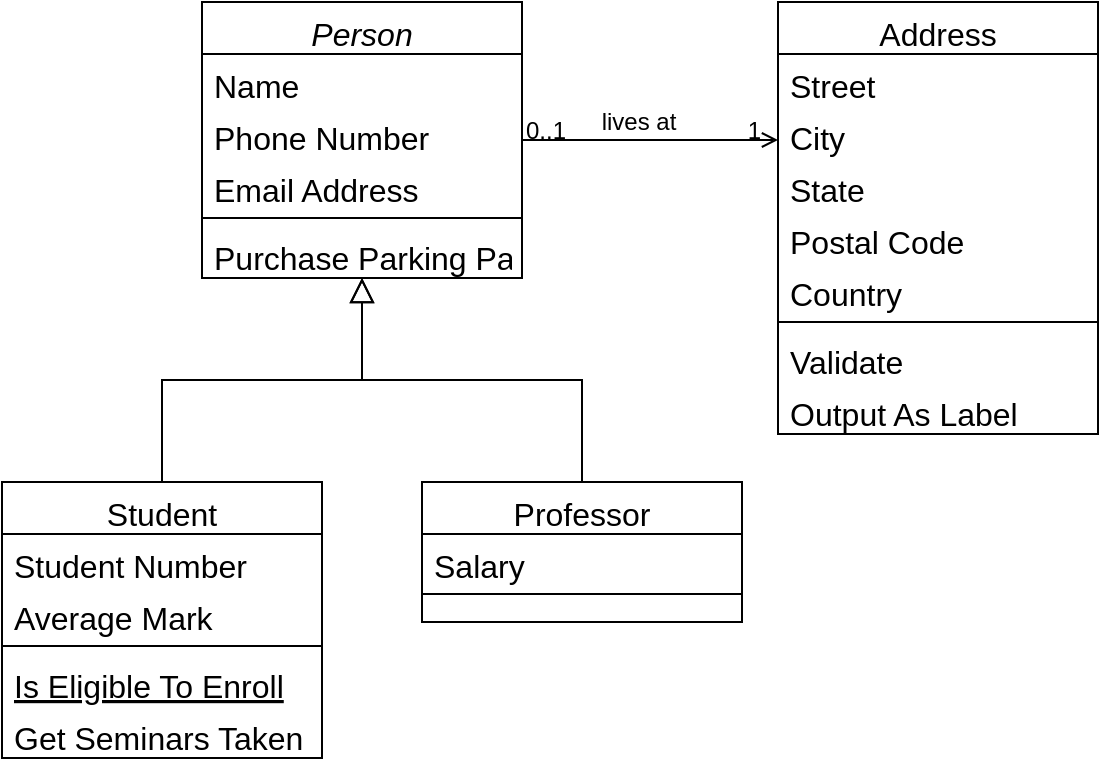 <mxfile version="20.6.0" type="github">
  <diagram name="Page-1" id="e7e014a7-5840-1c2e-5031-d8a46d1fe8dd">
    <mxGraphModel dx="1252" dy="632" grid="1" gridSize="10" guides="1" tooltips="1" connect="1" arrows="1" fold="1" page="1" pageScale="1" pageWidth="1169" pageHeight="826" background="none" math="0" shadow="0">
      <root>
        <mxCell id="0" />
        <mxCell id="1" parent="0" />
        <mxCell id="zlYHnbdE88Yph1_m9OO4-41" value="Person" style="swimlane;fontStyle=2;align=center;verticalAlign=top;childLayout=stackLayout;horizontal=1;startSize=26;horizontalStack=0;resizeParent=1;resizeLast=0;collapsible=1;marginBottom=0;rounded=0;shadow=0;strokeWidth=1;fontSize=16;" vertex="1" parent="1">
          <mxGeometry x="411" y="224" width="160" height="138" as="geometry">
            <mxRectangle x="230" y="140" width="160" height="26" as="alternateBounds" />
          </mxGeometry>
        </mxCell>
        <mxCell id="zlYHnbdE88Yph1_m9OO4-42" value="Name" style="text;align=left;verticalAlign=top;spacingLeft=4;spacingRight=4;overflow=hidden;rotatable=0;points=[[0,0.5],[1,0.5]];portConstraint=eastwest;fontSize=16;" vertex="1" parent="zlYHnbdE88Yph1_m9OO4-41">
          <mxGeometry y="26" width="160" height="26" as="geometry" />
        </mxCell>
        <mxCell id="zlYHnbdE88Yph1_m9OO4-43" value="Phone Number" style="text;align=left;verticalAlign=top;spacingLeft=4;spacingRight=4;overflow=hidden;rotatable=0;points=[[0,0.5],[1,0.5]];portConstraint=eastwest;rounded=0;shadow=0;html=0;fontSize=16;" vertex="1" parent="zlYHnbdE88Yph1_m9OO4-41">
          <mxGeometry y="52" width="160" height="26" as="geometry" />
        </mxCell>
        <mxCell id="zlYHnbdE88Yph1_m9OO4-44" value="Email Address" style="text;align=left;verticalAlign=top;spacingLeft=4;spacingRight=4;overflow=hidden;rotatable=0;points=[[0,0.5],[1,0.5]];portConstraint=eastwest;rounded=0;shadow=0;html=0;fontSize=16;" vertex="1" parent="zlYHnbdE88Yph1_m9OO4-41">
          <mxGeometry y="78" width="160" height="26" as="geometry" />
        </mxCell>
        <mxCell id="zlYHnbdE88Yph1_m9OO4-45" value="" style="line;html=1;strokeWidth=1;align=left;verticalAlign=middle;spacingTop=-1;spacingLeft=3;spacingRight=3;rotatable=0;labelPosition=right;points=[];portConstraint=eastwest;fontSize=16;" vertex="1" parent="zlYHnbdE88Yph1_m9OO4-41">
          <mxGeometry y="104" width="160" height="8" as="geometry" />
        </mxCell>
        <mxCell id="zlYHnbdE88Yph1_m9OO4-46" value="Purchase Parking Pass" style="text;align=left;verticalAlign=top;spacingLeft=4;spacingRight=4;overflow=hidden;rotatable=0;points=[[0,0.5],[1,0.5]];portConstraint=eastwest;fontSize=16;" vertex="1" parent="zlYHnbdE88Yph1_m9OO4-41">
          <mxGeometry y="112" width="160" height="26" as="geometry" />
        </mxCell>
        <mxCell id="zlYHnbdE88Yph1_m9OO4-47" value="Student" style="swimlane;fontStyle=0;align=center;verticalAlign=top;childLayout=stackLayout;horizontal=1;startSize=26;horizontalStack=0;resizeParent=1;resizeLast=0;collapsible=1;marginBottom=0;rounded=0;shadow=0;strokeWidth=1;fontSize=16;" vertex="1" parent="1">
          <mxGeometry x="311" y="464" width="160" height="138" as="geometry">
            <mxRectangle x="130" y="380" width="160" height="26" as="alternateBounds" />
          </mxGeometry>
        </mxCell>
        <mxCell id="zlYHnbdE88Yph1_m9OO4-48" value="Student Number" style="text;align=left;verticalAlign=top;spacingLeft=4;spacingRight=4;overflow=hidden;rotatable=0;points=[[0,0.5],[1,0.5]];portConstraint=eastwest;fontSize=16;" vertex="1" parent="zlYHnbdE88Yph1_m9OO4-47">
          <mxGeometry y="26" width="160" height="26" as="geometry" />
        </mxCell>
        <mxCell id="zlYHnbdE88Yph1_m9OO4-49" value="Average Mark" style="text;align=left;verticalAlign=top;spacingLeft=4;spacingRight=4;overflow=hidden;rotatable=0;points=[[0,0.5],[1,0.5]];portConstraint=eastwest;rounded=0;shadow=0;html=0;fontSize=16;" vertex="1" parent="zlYHnbdE88Yph1_m9OO4-47">
          <mxGeometry y="52" width="160" height="26" as="geometry" />
        </mxCell>
        <mxCell id="zlYHnbdE88Yph1_m9OO4-50" value="" style="line;html=1;strokeWidth=1;align=left;verticalAlign=middle;spacingTop=-1;spacingLeft=3;spacingRight=3;rotatable=0;labelPosition=right;points=[];portConstraint=eastwest;fontSize=16;" vertex="1" parent="zlYHnbdE88Yph1_m9OO4-47">
          <mxGeometry y="78" width="160" height="8" as="geometry" />
        </mxCell>
        <mxCell id="zlYHnbdE88Yph1_m9OO4-51" value="Is Eligible To Enroll" style="text;align=left;verticalAlign=top;spacingLeft=4;spacingRight=4;overflow=hidden;rotatable=0;points=[[0,0.5],[1,0.5]];portConstraint=eastwest;fontStyle=4;fontSize=16;" vertex="1" parent="zlYHnbdE88Yph1_m9OO4-47">
          <mxGeometry y="86" width="160" height="26" as="geometry" />
        </mxCell>
        <mxCell id="zlYHnbdE88Yph1_m9OO4-52" value="Get Seminars Taken" style="text;align=left;verticalAlign=top;spacingLeft=4;spacingRight=4;overflow=hidden;rotatable=0;points=[[0,0.5],[1,0.5]];portConstraint=eastwest;fontSize=16;" vertex="1" parent="zlYHnbdE88Yph1_m9OO4-47">
          <mxGeometry y="112" width="160" height="26" as="geometry" />
        </mxCell>
        <mxCell id="zlYHnbdE88Yph1_m9OO4-53" value="" style="endArrow=block;endSize=10;endFill=0;shadow=0;strokeWidth=1;rounded=0;edgeStyle=elbowEdgeStyle;elbow=vertical;fontSize=12;" edge="1" parent="1" source="zlYHnbdE88Yph1_m9OO4-47" target="zlYHnbdE88Yph1_m9OO4-41">
          <mxGeometry width="160" relative="1" as="geometry">
            <mxPoint x="391" y="307" as="sourcePoint" />
            <mxPoint x="391" y="307" as="targetPoint" />
          </mxGeometry>
        </mxCell>
        <mxCell id="zlYHnbdE88Yph1_m9OO4-54" value="Professor" style="swimlane;fontStyle=0;align=center;verticalAlign=top;childLayout=stackLayout;horizontal=1;startSize=26;horizontalStack=0;resizeParent=1;resizeLast=0;collapsible=1;marginBottom=0;rounded=0;shadow=0;strokeWidth=1;fontSize=16;" vertex="1" parent="1">
          <mxGeometry x="521" y="464" width="160" height="70" as="geometry">
            <mxRectangle x="340" y="380" width="170" height="26" as="alternateBounds" />
          </mxGeometry>
        </mxCell>
        <mxCell id="zlYHnbdE88Yph1_m9OO4-55" value="Salary" style="text;align=left;verticalAlign=top;spacingLeft=4;spacingRight=4;overflow=hidden;rotatable=0;points=[[0,0.5],[1,0.5]];portConstraint=eastwest;fontSize=16;" vertex="1" parent="zlYHnbdE88Yph1_m9OO4-54">
          <mxGeometry y="26" width="160" height="26" as="geometry" />
        </mxCell>
        <mxCell id="zlYHnbdE88Yph1_m9OO4-56" value="" style="line;html=1;strokeWidth=1;align=left;verticalAlign=middle;spacingTop=-1;spacingLeft=3;spacingRight=3;rotatable=0;labelPosition=right;points=[];portConstraint=eastwest;fontSize=16;" vertex="1" parent="zlYHnbdE88Yph1_m9OO4-54">
          <mxGeometry y="52" width="160" height="8" as="geometry" />
        </mxCell>
        <mxCell id="zlYHnbdE88Yph1_m9OO4-57" value="" style="endArrow=block;endSize=10;endFill=0;shadow=0;strokeWidth=1;rounded=0;edgeStyle=elbowEdgeStyle;elbow=vertical;fontSize=12;" edge="1" parent="1" source="zlYHnbdE88Yph1_m9OO4-54" target="zlYHnbdE88Yph1_m9OO4-41">
          <mxGeometry width="160" relative="1" as="geometry">
            <mxPoint x="401" y="477" as="sourcePoint" />
            <mxPoint x="501" y="375" as="targetPoint" />
          </mxGeometry>
        </mxCell>
        <mxCell id="zlYHnbdE88Yph1_m9OO4-58" value="Address" style="swimlane;fontStyle=0;align=center;verticalAlign=top;childLayout=stackLayout;horizontal=1;startSize=26;horizontalStack=0;resizeParent=1;resizeLast=0;collapsible=1;marginBottom=0;rounded=0;shadow=0;strokeWidth=1;fontSize=16;" vertex="1" parent="1">
          <mxGeometry x="699" y="224" width="160" height="216" as="geometry">
            <mxRectangle x="550" y="140" width="160" height="26" as="alternateBounds" />
          </mxGeometry>
        </mxCell>
        <mxCell id="zlYHnbdE88Yph1_m9OO4-59" value="Street" style="text;align=left;verticalAlign=top;spacingLeft=4;spacingRight=4;overflow=hidden;rotatable=0;points=[[0,0.5],[1,0.5]];portConstraint=eastwest;fontSize=16;" vertex="1" parent="zlYHnbdE88Yph1_m9OO4-58">
          <mxGeometry y="26" width="160" height="26" as="geometry" />
        </mxCell>
        <mxCell id="zlYHnbdE88Yph1_m9OO4-60" value="City" style="text;align=left;verticalAlign=top;spacingLeft=4;spacingRight=4;overflow=hidden;rotatable=0;points=[[0,0.5],[1,0.5]];portConstraint=eastwest;rounded=0;shadow=0;html=0;fontSize=16;" vertex="1" parent="zlYHnbdE88Yph1_m9OO4-58">
          <mxGeometry y="52" width="160" height="26" as="geometry" />
        </mxCell>
        <mxCell id="zlYHnbdE88Yph1_m9OO4-61" value="State" style="text;align=left;verticalAlign=top;spacingLeft=4;spacingRight=4;overflow=hidden;rotatable=0;points=[[0,0.5],[1,0.5]];portConstraint=eastwest;rounded=0;shadow=0;html=0;fontSize=16;" vertex="1" parent="zlYHnbdE88Yph1_m9OO4-58">
          <mxGeometry y="78" width="160" height="26" as="geometry" />
        </mxCell>
        <mxCell id="zlYHnbdE88Yph1_m9OO4-62" value="Postal Code" style="text;align=left;verticalAlign=top;spacingLeft=4;spacingRight=4;overflow=hidden;rotatable=0;points=[[0,0.5],[1,0.5]];portConstraint=eastwest;rounded=0;shadow=0;html=0;fontSize=16;" vertex="1" parent="zlYHnbdE88Yph1_m9OO4-58">
          <mxGeometry y="104" width="160" height="26" as="geometry" />
        </mxCell>
        <mxCell id="zlYHnbdE88Yph1_m9OO4-63" value="Country" style="text;align=left;verticalAlign=top;spacingLeft=4;spacingRight=4;overflow=hidden;rotatable=0;points=[[0,0.5],[1,0.5]];portConstraint=eastwest;rounded=0;shadow=0;html=0;fontSize=16;" vertex="1" parent="zlYHnbdE88Yph1_m9OO4-58">
          <mxGeometry y="130" width="160" height="26" as="geometry" />
        </mxCell>
        <mxCell id="zlYHnbdE88Yph1_m9OO4-64" value="" style="line;html=1;strokeWidth=1;align=left;verticalAlign=middle;spacingTop=-1;spacingLeft=3;spacingRight=3;rotatable=0;labelPosition=right;points=[];portConstraint=eastwest;fontSize=16;" vertex="1" parent="zlYHnbdE88Yph1_m9OO4-58">
          <mxGeometry y="156" width="160" height="8" as="geometry" />
        </mxCell>
        <mxCell id="zlYHnbdE88Yph1_m9OO4-65" value="Validate" style="text;align=left;verticalAlign=top;spacingLeft=4;spacingRight=4;overflow=hidden;rotatable=0;points=[[0,0.5],[1,0.5]];portConstraint=eastwest;fontSize=16;" vertex="1" parent="zlYHnbdE88Yph1_m9OO4-58">
          <mxGeometry y="164" width="160" height="26" as="geometry" />
        </mxCell>
        <mxCell id="zlYHnbdE88Yph1_m9OO4-66" value="Output As Label" style="text;align=left;verticalAlign=top;spacingLeft=4;spacingRight=4;overflow=hidden;rotatable=0;points=[[0,0.5],[1,0.5]];portConstraint=eastwest;fontSize=16;" vertex="1" parent="zlYHnbdE88Yph1_m9OO4-58">
          <mxGeometry y="190" width="160" height="26" as="geometry" />
        </mxCell>
        <mxCell id="zlYHnbdE88Yph1_m9OO4-67" value="" style="endArrow=open;shadow=0;strokeWidth=1;rounded=0;endFill=1;edgeStyle=elbowEdgeStyle;elbow=vertical;fontSize=12;" edge="1" parent="1" source="zlYHnbdE88Yph1_m9OO4-41" target="zlYHnbdE88Yph1_m9OO4-58">
          <mxGeometry x="0.5" y="41" relative="1" as="geometry">
            <mxPoint x="571" y="296" as="sourcePoint" />
            <mxPoint x="731" y="296" as="targetPoint" />
            <mxPoint x="-40" y="32" as="offset" />
          </mxGeometry>
        </mxCell>
        <mxCell id="zlYHnbdE88Yph1_m9OO4-68" value="0..1" style="resizable=0;align=left;verticalAlign=bottom;labelBackgroundColor=none;fontSize=12;" connectable="0" vertex="1" parent="zlYHnbdE88Yph1_m9OO4-67">
          <mxGeometry x="-1" relative="1" as="geometry">
            <mxPoint y="4" as="offset" />
          </mxGeometry>
        </mxCell>
        <mxCell id="zlYHnbdE88Yph1_m9OO4-69" value="1" style="resizable=0;align=right;verticalAlign=bottom;labelBackgroundColor=none;fontSize=12;" connectable="0" vertex="1" parent="zlYHnbdE88Yph1_m9OO4-67">
          <mxGeometry x="1" relative="1" as="geometry">
            <mxPoint x="-7" y="4" as="offset" />
          </mxGeometry>
        </mxCell>
        <mxCell id="zlYHnbdE88Yph1_m9OO4-70" value="lives at" style="text;html=1;resizable=0;points=[];;align=center;verticalAlign=middle;labelBackgroundColor=none;rounded=0;shadow=0;strokeWidth=1;fontSize=12;" vertex="1" connectable="0" parent="zlYHnbdE88Yph1_m9OO4-67">
          <mxGeometry x="0.5" y="49" relative="1" as="geometry">
            <mxPoint x="-38" y="40" as="offset" />
          </mxGeometry>
        </mxCell>
      </root>
    </mxGraphModel>
  </diagram>
</mxfile>
